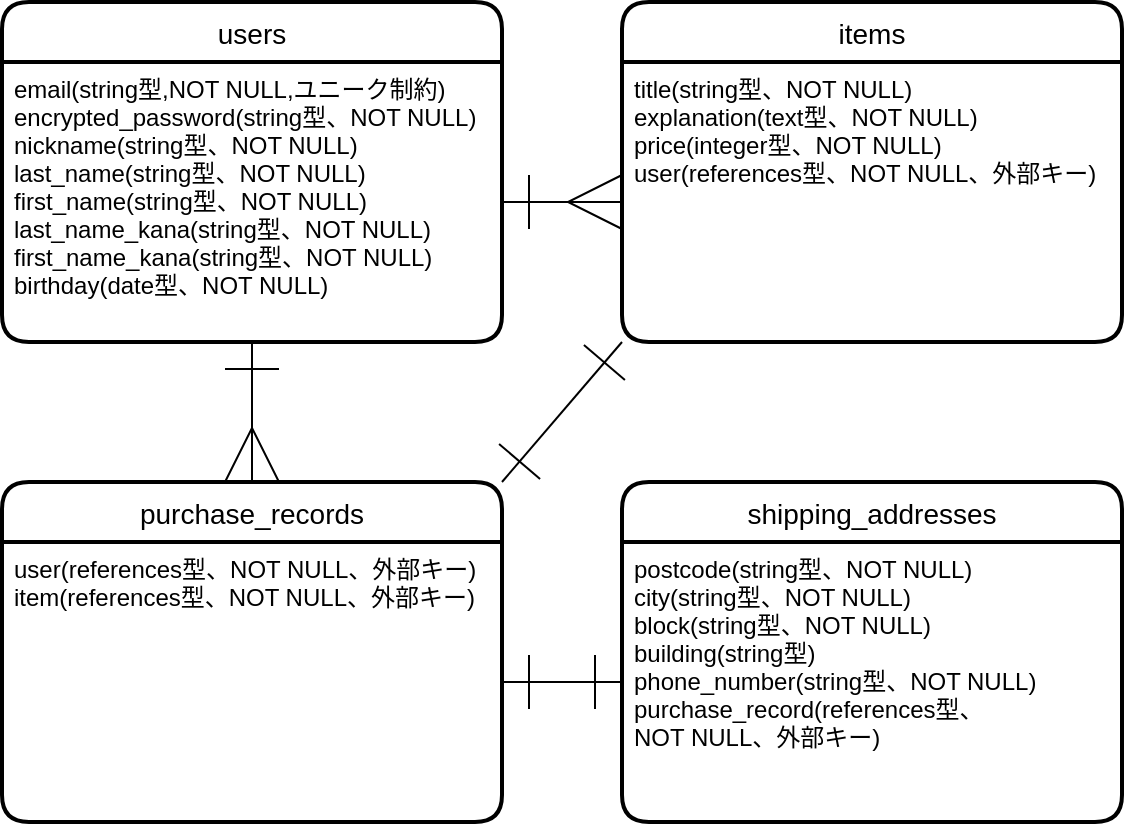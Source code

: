 <mxfile>
    <diagram id="_3S8MCyywp6Yqta0HNmb" name="ページ1">
        <mxGraphModel dx="728" dy="680" grid="1" gridSize="10" guides="1" tooltips="1" connect="1" arrows="1" fold="1" page="1" pageScale="1" pageWidth="827" pageHeight="1169" math="0" shadow="0">
            <root>
                <mxCell id="0"/>
                <mxCell id="1" parent="0"/>
                <mxCell id="58" value="users" style="swimlane;childLayout=stackLayout;horizontal=1;startSize=30;horizontalStack=0;rounded=1;fontSize=14;fontStyle=0;strokeWidth=2;resizeParent=0;resizeLast=1;shadow=0;dashed=0;align=center;" vertex="1" parent="1">
                    <mxGeometry x="130" y="50" width="250" height="170" as="geometry"/>
                </mxCell>
                <mxCell id="59" value="email(string型,NOT NULL,ユニーク制約)&#10;encrypted_password(string型、NOT NULL)&#10;nickname(string型、NOT NULL)&#10;last_name(string型、NOT NULL)&#10;first_name(string型、NOT NULL)&#10;last_name_kana(string型、NOT NULL)&#10;first_name_kana(string型、NOT NULL)&#10;birthday(date型、NOT NULL)&#10;" style="align=left;strokeColor=none;fillColor=none;spacingLeft=4;fontSize=12;verticalAlign=top;resizable=0;rotatable=0;part=1;" vertex="1" parent="58">
                    <mxGeometry y="30" width="250" height="140" as="geometry"/>
                </mxCell>
                <mxCell id="63" value="items" style="swimlane;childLayout=stackLayout;horizontal=1;startSize=30;horizontalStack=0;rounded=1;fontSize=14;fontStyle=0;strokeWidth=2;resizeParent=0;resizeLast=1;shadow=0;dashed=0;align=center;" vertex="1" parent="1">
                    <mxGeometry x="440" y="50" width="250" height="170" as="geometry"/>
                </mxCell>
                <mxCell id="64" value="title(string型、NOT NULL)&#10;explanation(text型、NOT NULL)&#10;price(integer型、NOT NULL)&#10;user(references型、NOT NULL、外部キー)" style="align=left;strokeColor=none;fillColor=none;spacingLeft=4;fontSize=12;verticalAlign=top;resizable=0;rotatable=0;part=1;" vertex="1" parent="63">
                    <mxGeometry y="30" width="250" height="140" as="geometry"/>
                </mxCell>
                <mxCell id="65" style="edgeStyle=none;html=1;entryX=0;entryY=0.5;entryDx=0;entryDy=0;endArrow=ERmany;endFill=0;endSize=25;exitX=1;exitY=0.5;exitDx=0;exitDy=0;startArrow=ERone;startFill=0;startSize=25;" edge="1" parent="1" source="59" target="64">
                    <mxGeometry relative="1" as="geometry">
                        <mxPoint x="320" y="150" as="sourcePoint"/>
                    </mxGeometry>
                </mxCell>
                <mxCell id="71" value="shipping_addresses" style="swimlane;childLayout=stackLayout;horizontal=1;startSize=30;horizontalStack=0;rounded=1;fontSize=14;fontStyle=0;strokeWidth=2;resizeParent=0;resizeLast=1;shadow=0;dashed=0;align=center;" vertex="1" parent="1">
                    <mxGeometry x="440" y="290" width="250" height="170" as="geometry"/>
                </mxCell>
                <mxCell id="72" value="postcode(string型、NOT NULL)&#10;city(string型、NOT NULL)&#10;block(string型、NOT NULL)&#10;building(string型)&#10;phone_number(string型、NOT NULL)&#10;purchase_record(references型、&#10;NOT NULL、外部キー)" style="align=left;strokeColor=none;fillColor=none;spacingLeft=4;fontSize=12;verticalAlign=top;resizable=0;rotatable=0;part=1;" vertex="1" parent="71">
                    <mxGeometry y="30" width="250" height="140" as="geometry"/>
                </mxCell>
                <mxCell id="73" value="purchase_records" style="swimlane;childLayout=stackLayout;horizontal=1;startSize=30;horizontalStack=0;rounded=1;fontSize=14;fontStyle=0;strokeWidth=2;resizeParent=0;resizeLast=1;shadow=0;dashed=0;align=center;" vertex="1" parent="1">
                    <mxGeometry x="130" y="290" width="250" height="170" as="geometry"/>
                </mxCell>
                <mxCell id="74" value="user(references型、NOT NULL、外部キー)&#10;item(references型、NOT NULL、外部キー)&#10;" style="align=left;strokeColor=none;fillColor=none;spacingLeft=4;fontSize=12;verticalAlign=top;resizable=0;rotatable=0;part=1;" vertex="1" parent="73">
                    <mxGeometry y="30" width="250" height="140" as="geometry"/>
                </mxCell>
                <mxCell id="76" style="edgeStyle=none;html=1;exitX=0.5;exitY=1;exitDx=0;exitDy=0;entryX=0.5;entryY=0;entryDx=0;entryDy=0;startArrow=ERone;startFill=0;endArrow=ERmany;endFill=0;startSize=25;endSize=25;" edge="1" parent="1" source="59" target="73">
                    <mxGeometry relative="1" as="geometry"/>
                </mxCell>
                <mxCell id="79" style="edgeStyle=none;html=1;entryX=1;entryY=0.5;entryDx=0;entryDy=0;startArrow=ERone;startFill=0;endArrow=ERone;endFill=0;startSize=25;endSize=25;" edge="1" parent="1" source="72" target="74">
                    <mxGeometry relative="1" as="geometry"/>
                </mxCell>
                <mxCell id="80" style="edgeStyle=none;html=1;exitX=0;exitY=1;exitDx=0;exitDy=0;entryX=1;entryY=0;entryDx=0;entryDy=0;startArrow=ERone;startFill=0;endArrow=ERone;endFill=0;startSize=25;endSize=25;" edge="1" parent="1" source="64" target="73">
                    <mxGeometry relative="1" as="geometry"/>
                </mxCell>
            </root>
        </mxGraphModel>
    </diagram>
</mxfile>